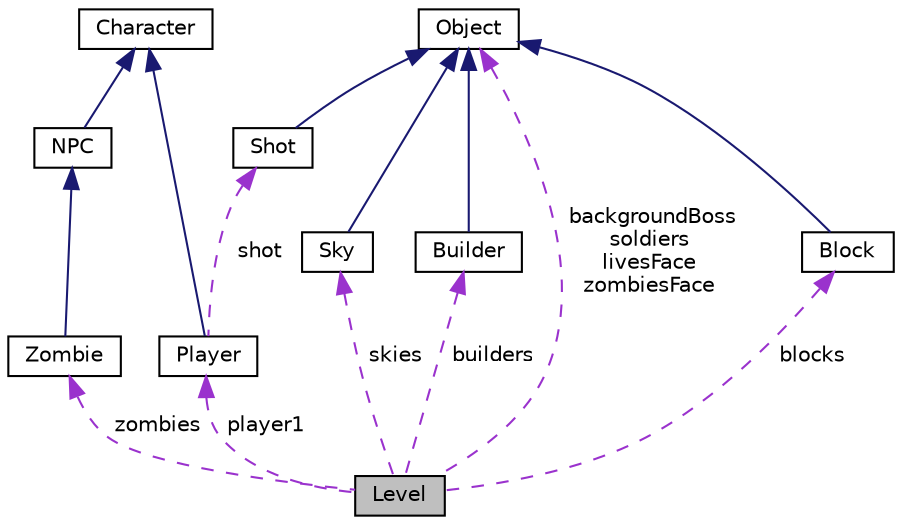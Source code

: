 digraph "Level"
{
  edge [fontname="Helvetica",fontsize="10",labelfontname="Helvetica",labelfontsize="10"];
  node [fontname="Helvetica",fontsize="10",shape=record];
  Node1 [label="Level",height=0.2,width=0.4,color="black", fillcolor="grey75", style="filled" fontcolor="black"];
  Node2 -> Node1 [dir="back",color="darkorchid3",fontsize="10",style="dashed",label=" zombies" ,fontname="Helvetica"];
  Node2 [label="Zombie",height=0.2,width=0.4,color="black", fillcolor="white", style="filled",URL="$class_zombie.html",tooltip="Class of the main enemy&#39;s, Zombies."];
  Node3 -> Node2 [dir="back",color="midnightblue",fontsize="10",style="solid",fontname="Helvetica"];
  Node3 [label="NPC",height=0.2,width=0.4,color="black", fillcolor="white", style="filled",URL="$class_n_p_c.html",tooltip="Class of the non-players character."];
  Node4 -> Node3 [dir="back",color="midnightblue",fontsize="10",style="solid",fontname="Helvetica"];
  Node4 [label="Character",height=0.2,width=0.4,color="black", fillcolor="white", style="filled",URL="$class_character.html",tooltip="Class of characters."];
  Node5 -> Node1 [dir="back",color="darkorchid3",fontsize="10",style="dashed",label=" blocks" ,fontname="Helvetica"];
  Node5 [label="Block",height=0.2,width=0.4,color="black", fillcolor="white", style="filled",URL="$class_block.html",tooltip="Class of blocks."];
  Node6 -> Node5 [dir="back",color="midnightblue",fontsize="10",style="solid",fontname="Helvetica"];
  Node6 [label="Object",height=0.2,width=0.4,color="black", fillcolor="white", style="filled",URL="$class_object.html",tooltip="Class of all objects."];
  Node7 -> Node1 [dir="back",color="darkorchid3",fontsize="10",style="dashed",label=" skies" ,fontname="Helvetica"];
  Node7 [label="Sky",height=0.2,width=0.4,color="black", fillcolor="white", style="filled",URL="$class_sky.html",tooltip="Class of the builders."];
  Node6 -> Node7 [dir="back",color="midnightblue",fontsize="10",style="solid",fontname="Helvetica"];
  Node8 -> Node1 [dir="back",color="darkorchid3",fontsize="10",style="dashed",label=" player1" ,fontname="Helvetica"];
  Node8 [label="Player",height=0.2,width=0.4,color="black", fillcolor="white", style="filled",URL="$class_player.html",tooltip="Class of the players."];
  Node4 -> Node8 [dir="back",color="midnightblue",fontsize="10",style="solid",fontname="Helvetica"];
  Node9 -> Node8 [dir="back",color="darkorchid3",fontsize="10",style="dashed",label=" shot" ,fontname="Helvetica"];
  Node9 [label="Shot",height=0.2,width=0.4,color="black", fillcolor="white", style="filled",URL="$class_shot.html",tooltip="Class of the shot."];
  Node6 -> Node9 [dir="back",color="midnightblue",fontsize="10",style="solid",fontname="Helvetica"];
  Node6 -> Node1 [dir="back",color="darkorchid3",fontsize="10",style="dashed",label=" backgroundBoss\nsoldiers\nlivesFace\nzombiesFace" ,fontname="Helvetica"];
  Node10 -> Node1 [dir="back",color="darkorchid3",fontsize="10",style="dashed",label=" builders" ,fontname="Helvetica"];
  Node10 [label="Builder",height=0.2,width=0.4,color="black", fillcolor="white", style="filled",URL="$class_builder.html",tooltip="Class of the builders."];
  Node6 -> Node10 [dir="back",color="midnightblue",fontsize="10",style="solid",fontname="Helvetica"];
}
